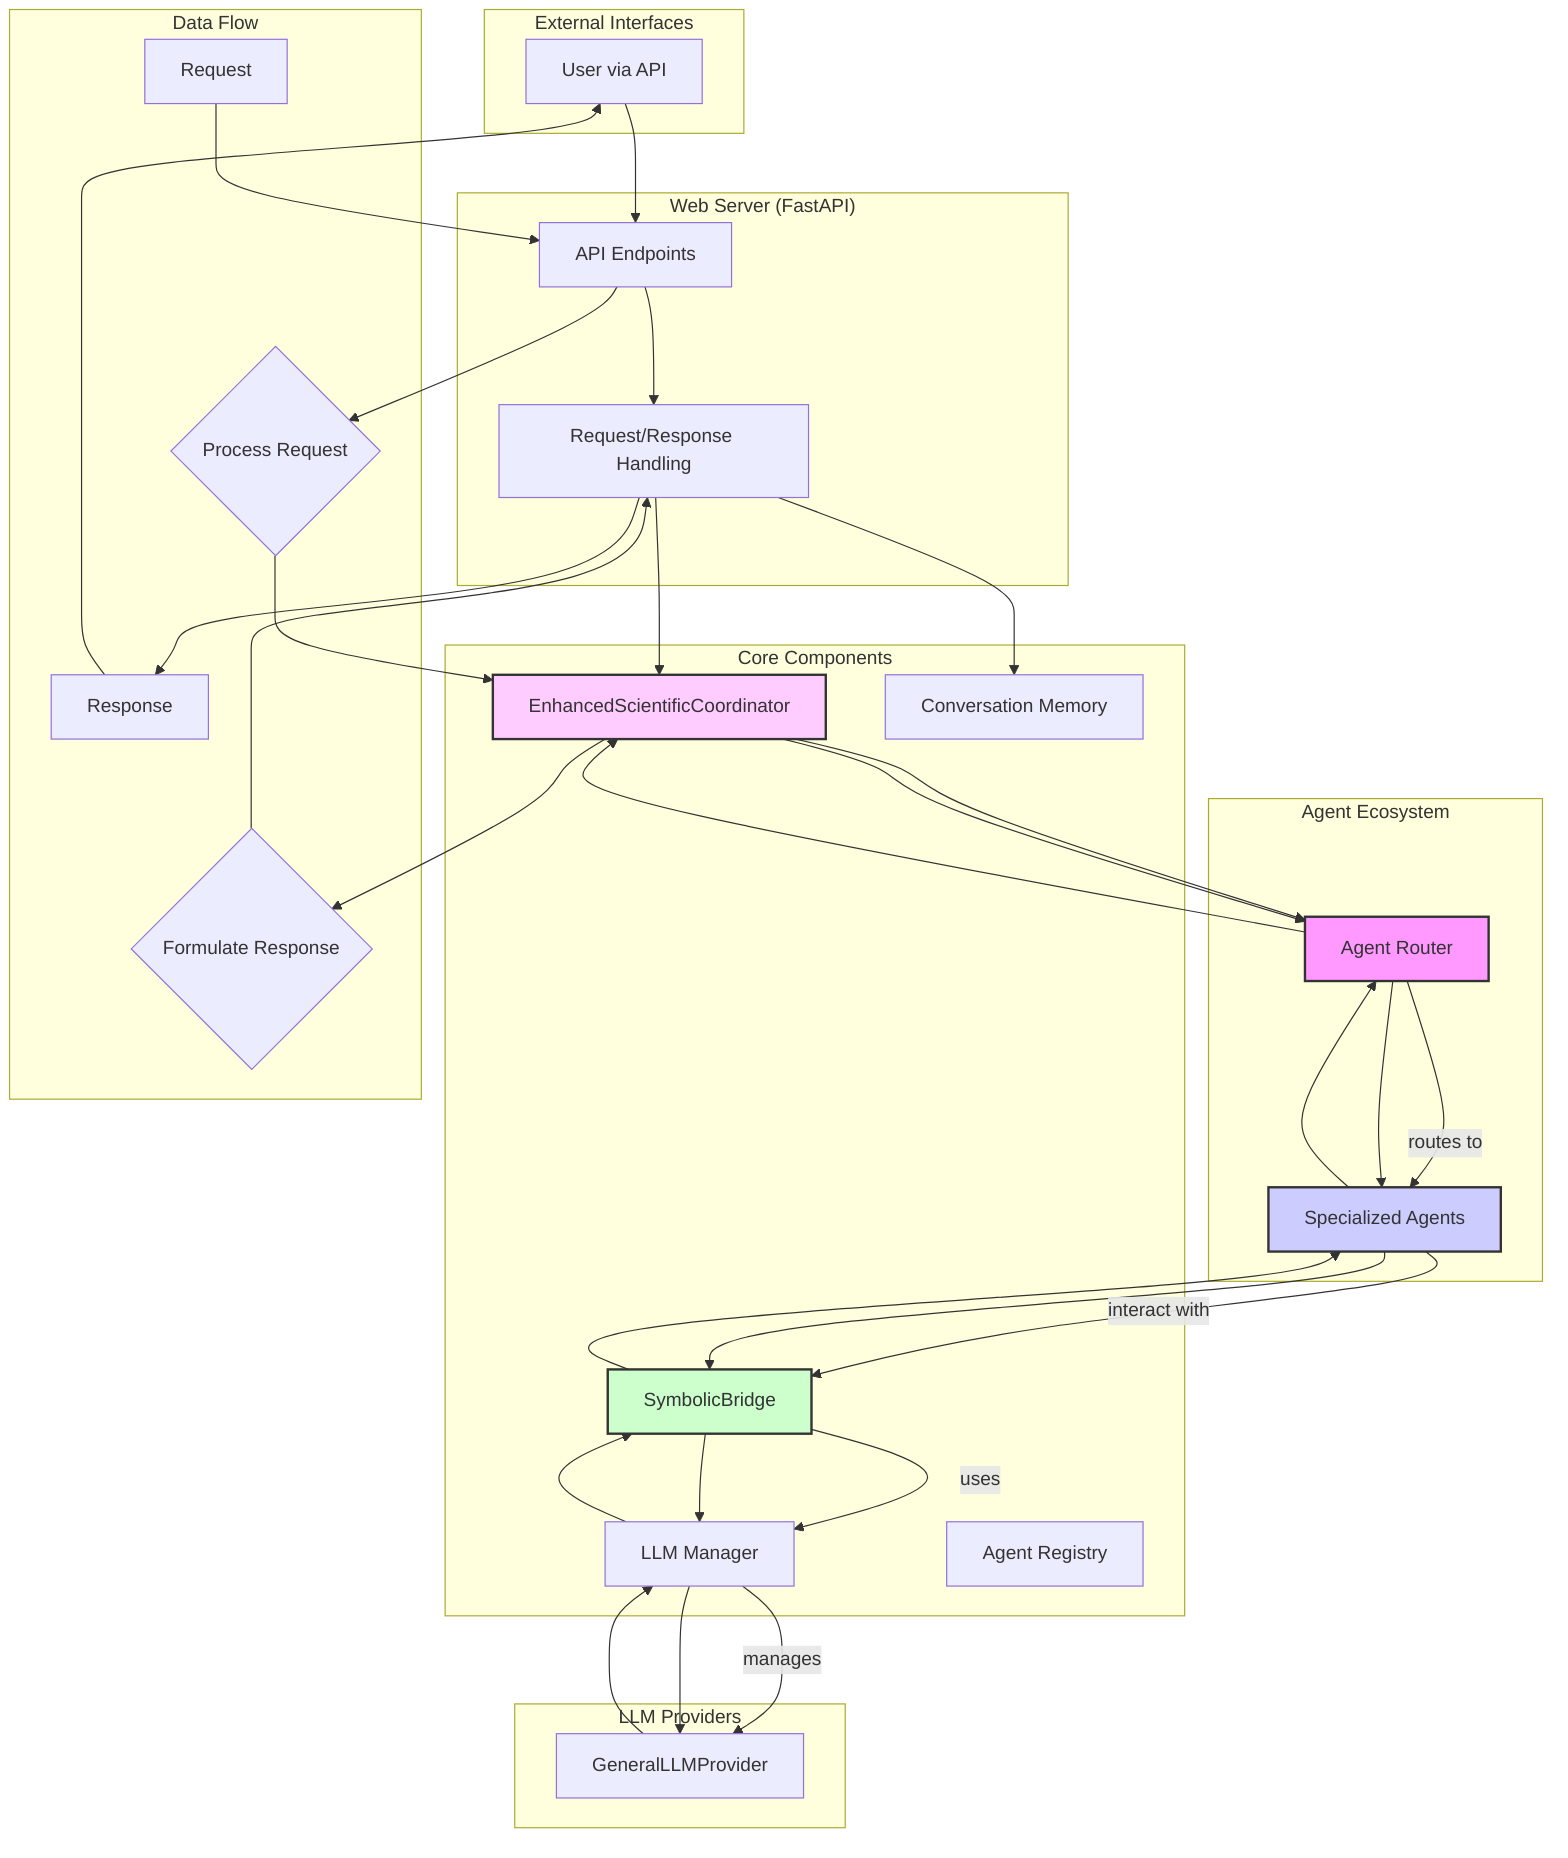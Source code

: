 graph TD
    subgraph "External Interfaces"
        A[User via API]
    end

    subgraph "Web Server (FastAPI)"
        B[API Endpoints]
        C[Request/Response Handling]
    end

    subgraph "Core Components"
        D[EnhancedScientificCoordinator]
        E[LLM Manager]
        F[Agent Registry]
        G[Conversation Memory]
        H[SymbolicBridge]
    end
    
    subgraph "LLM Providers"
        I[GeneralLLMProvider]
    end

    subgraph "Agent Ecosystem"
        J[Agent Router]
        K[Specialized Agents]
    end

    A --> B
    B --> C
    C --> D
    C --> G
    D --> J
    J -- "routes to" --> K
    K -- "interact with" --> H
    H -- "uses" --> E
    E -- "manages" --> I

    subgraph "Data Flow"
        L[Request] --> B
        B --> M{Process Request}
        M --> D
        D --> J
        J --> K
        K --> H
        H --> E
        E --> I
        I --> E
        E --> H
        H --> K
        K --> J
        J --> D
        D --> N{Formulate Response}
        N --> C
        C --> O[Response]
        O --> A
    end

    style J fill:#f9f,stroke:#333,stroke-width:2px
    click J "src/agents/agent_router.py" "Go to agent_router.py"
    
    style K fill:#ccf,stroke:#333,stroke-width:2px
    click K "src/agents" "Go to agents directory"

    style H fill:#cfc,stroke:#333,stroke-width:2px
    click H "src/core/symbolic_bridge.py" "Go to symbolic_bridge.py"

    style D fill:#fcf,stroke:#333,stroke-width:2px